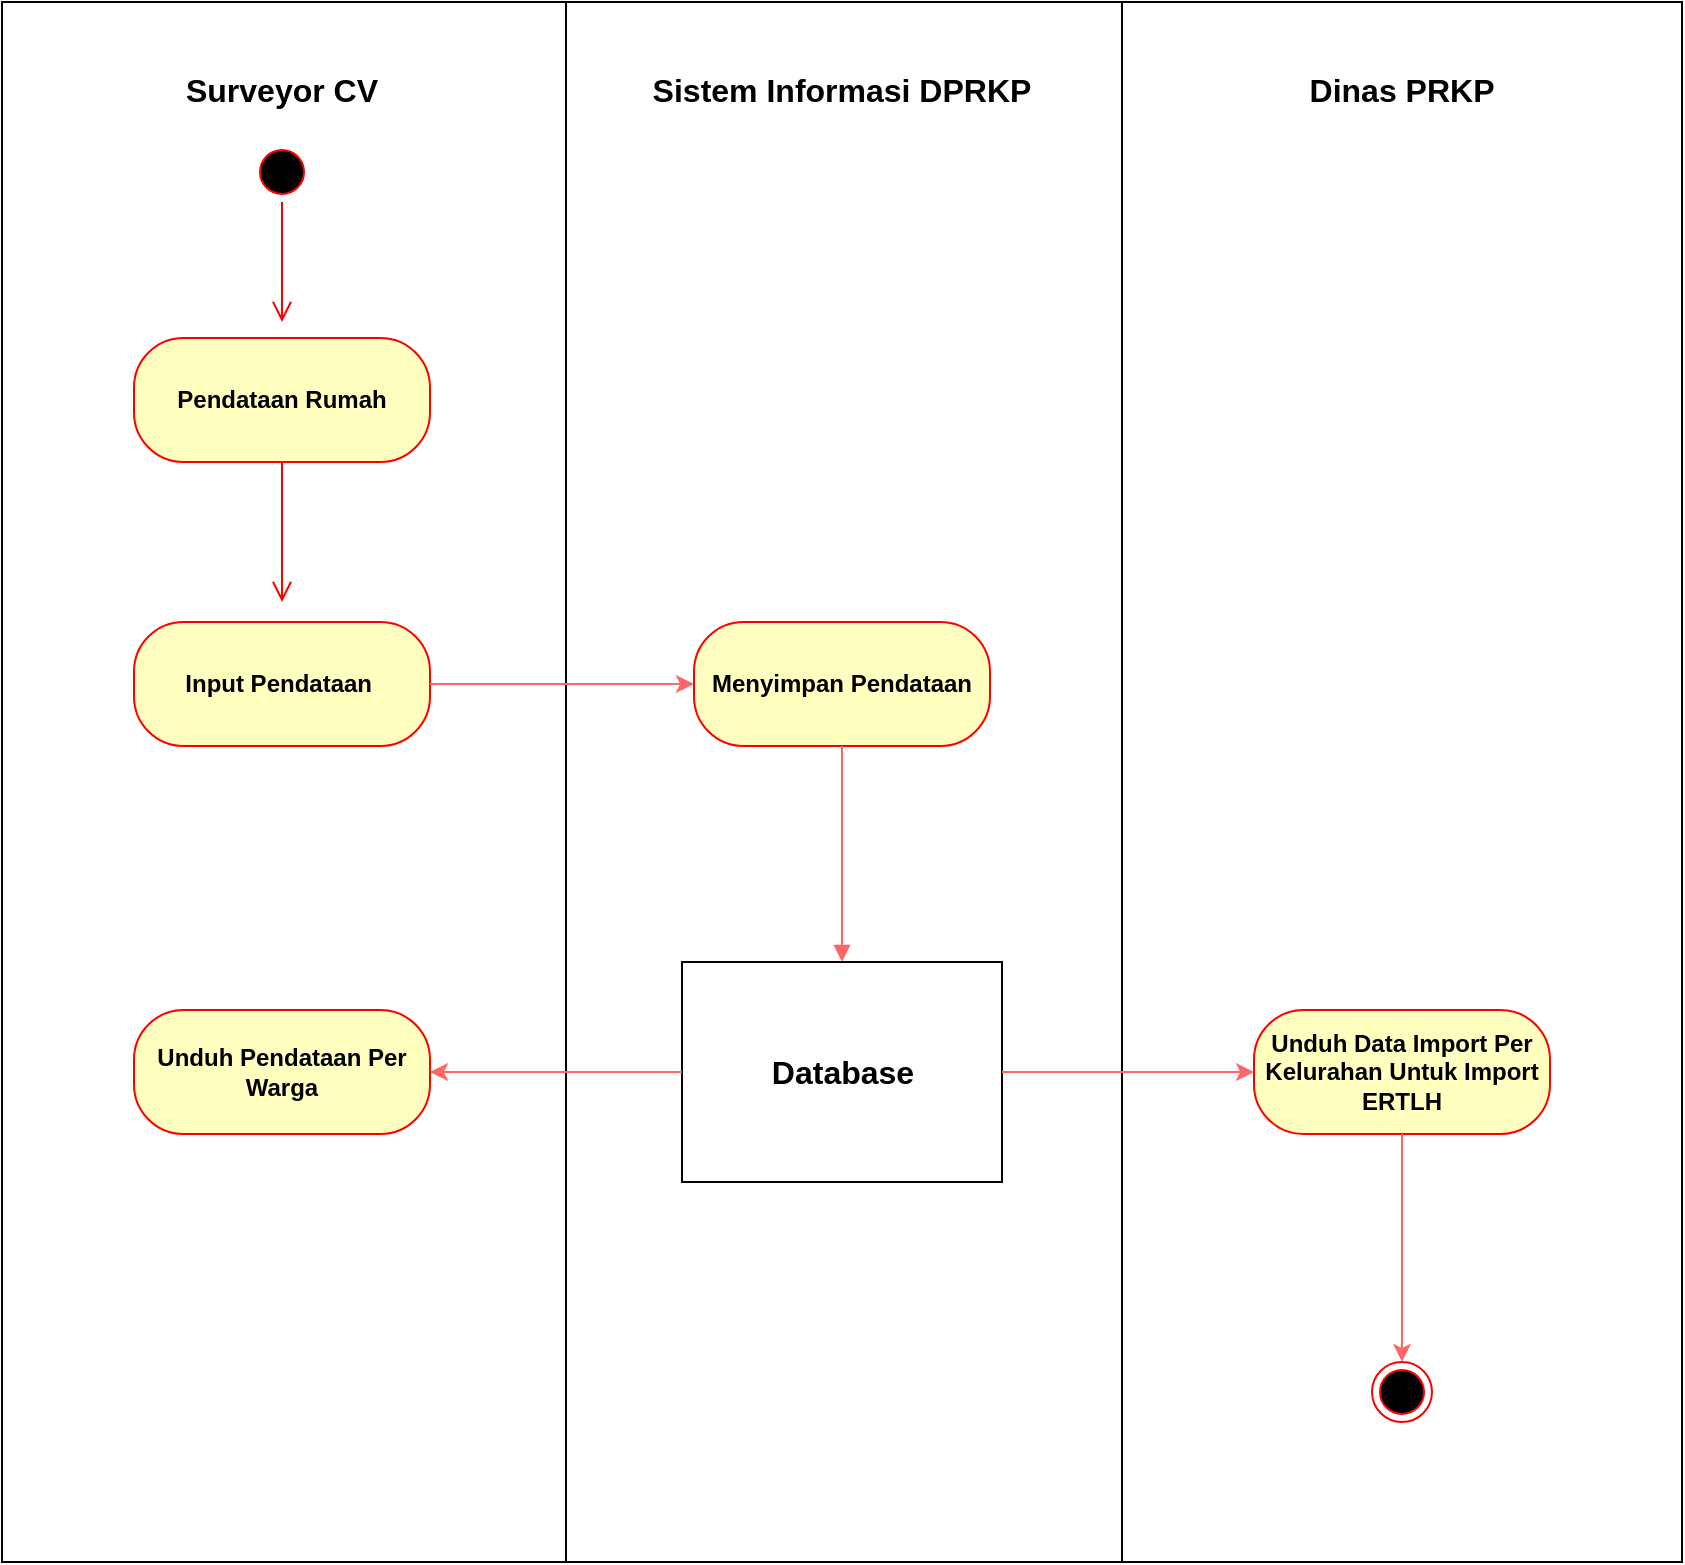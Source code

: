 <mxfile version="13.7.6" type="github"><diagram id="M-6_nHY1cDUSRKYvI6IK" name="Page-1"><mxGraphModel dx="1730" dy="913" grid="1" gridSize="10" guides="1" tooltips="1" connect="1" arrows="1" fold="1" page="1" pageScale="1" pageWidth="827" pageHeight="1169" math="0" shadow="0"><root><mxCell id="0"/><mxCell id="1" parent="0"/><mxCell id="R547sJcPqhLJ_ZiRgb1J-41" value="" style="shape=table;html=1;whiteSpace=wrap;startSize=0;container=1;collapsible=0;childLayout=tableLayout;" vertex="1" parent="1"><mxGeometry x="40" y="40" width="840" height="780" as="geometry"/></mxCell><mxCell id="R547sJcPqhLJ_ZiRgb1J-42" value="" style="shape=partialRectangle;html=1;whiteSpace=wrap;collapsible=0;dropTarget=0;pointerEvents=0;fillColor=none;top=0;left=0;bottom=0;right=0;points=[[0,0.5],[1,0.5]];portConstraint=eastwest;" vertex="1" parent="R547sJcPqhLJ_ZiRgb1J-41"><mxGeometry width="840" height="780" as="geometry"/></mxCell><mxCell id="R547sJcPqhLJ_ZiRgb1J-43" value="" style="shape=partialRectangle;html=1;whiteSpace=wrap;connectable=0;overflow=hidden;fillColor=none;top=0;left=0;bottom=0;right=0;" vertex="1" parent="R547sJcPqhLJ_ZiRgb1J-42"><mxGeometry width="282" height="780" as="geometry"/></mxCell><mxCell id="R547sJcPqhLJ_ZiRgb1J-44" value="" style="shape=partialRectangle;html=1;whiteSpace=wrap;connectable=0;overflow=hidden;fillColor=none;top=0;left=0;bottom=0;right=0;" vertex="1" parent="R547sJcPqhLJ_ZiRgb1J-42"><mxGeometry x="282" width="278" height="780" as="geometry"/></mxCell><mxCell id="R547sJcPqhLJ_ZiRgb1J-45" value="" style="shape=partialRectangle;html=1;whiteSpace=wrap;connectable=0;overflow=hidden;fillColor=none;top=0;left=0;bottom=0;right=0;" vertex="1" parent="R547sJcPqhLJ_ZiRgb1J-42"><mxGeometry x="560" width="280" height="780" as="geometry"/></mxCell><mxCell id="R547sJcPqhLJ_ZiRgb1J-46" value="Surveyor CV" style="text;align=center;fontStyle=1;verticalAlign=middle;spacingLeft=3;spacingRight=3;strokeColor=none;rotatable=0;points=[[0,0.5],[1,0.5]];portConstraint=eastwest;fontSize=16;" vertex="1" parent="1"><mxGeometry x="140" y="70" width="80" height="26" as="geometry"/></mxCell><mxCell id="R547sJcPqhLJ_ZiRgb1J-47" value="Sistem Informasi DPRKP" style="text;align=center;fontStyle=1;verticalAlign=middle;spacingLeft=3;spacingRight=3;strokeColor=none;rotatable=0;points=[[0,0.5],[1,0.5]];portConstraint=eastwest;fontSize=16;" vertex="1" parent="1"><mxGeometry x="420" y="70" width="80" height="26" as="geometry"/></mxCell><mxCell id="R547sJcPqhLJ_ZiRgb1J-48" value="Dinas PRKP" style="text;align=center;fontStyle=1;verticalAlign=middle;spacingLeft=3;spacingRight=3;strokeColor=none;rotatable=0;points=[[0,0.5],[1,0.5]];portConstraint=eastwest;fontSize=16;" vertex="1" parent="1"><mxGeometry x="700" y="70" width="80" height="26" as="geometry"/></mxCell><mxCell id="R547sJcPqhLJ_ZiRgb1J-51" value="" style="ellipse;html=1;shape=startState;fillColor=#000000;strokeColor=#ff0000;fontSize=16;" vertex="1" parent="1"><mxGeometry x="165" y="110" width="30" height="30" as="geometry"/></mxCell><mxCell id="R547sJcPqhLJ_ZiRgb1J-52" value="" style="edgeStyle=orthogonalEdgeStyle;html=1;verticalAlign=bottom;endArrow=open;endSize=8;strokeColor=#ff0000;fontSize=16;" edge="1" source="R547sJcPqhLJ_ZiRgb1J-51" parent="1"><mxGeometry relative="1" as="geometry"><mxPoint x="180" y="200" as="targetPoint"/></mxGeometry></mxCell><mxCell id="R547sJcPqhLJ_ZiRgb1J-54" value="&lt;b&gt;Pendataan Rumah&lt;/b&gt;" style="rounded=1;whiteSpace=wrap;html=1;arcSize=40;fontColor=#000000;fillColor=#ffffc0;strokeColor=#ff0000;" vertex="1" parent="1"><mxGeometry x="106" y="208" width="148" height="62" as="geometry"/></mxCell><mxCell id="R547sJcPqhLJ_ZiRgb1J-55" value="" style="edgeStyle=orthogonalEdgeStyle;html=1;verticalAlign=bottom;endArrow=open;endSize=8;strokeColor=#ff0000;fontSize=16;" edge="1" source="R547sJcPqhLJ_ZiRgb1J-54" parent="1"><mxGeometry relative="1" as="geometry"><mxPoint x="180" y="340" as="targetPoint"/><Array as="points"><mxPoint x="180" y="330"/></Array></mxGeometry></mxCell><mxCell id="R547sJcPqhLJ_ZiRgb1J-63" value="&lt;b&gt;Input Pendataan&amp;nbsp;&lt;/b&gt;" style="rounded=1;whiteSpace=wrap;html=1;arcSize=40;fontColor=#000000;fillColor=#ffffc0;strokeColor=#ff0000;" vertex="1" parent="1"><mxGeometry x="106" y="350" width="148" height="62" as="geometry"/></mxCell><mxCell id="R547sJcPqhLJ_ZiRgb1J-64" value="&lt;b&gt;Menyimpan Pendataan&lt;/b&gt;" style="rounded=1;whiteSpace=wrap;html=1;arcSize=40;fontColor=#000000;fillColor=#ffffc0;strokeColor=#ff0000;" vertex="1" parent="1"><mxGeometry x="386" y="350" width="148" height="62" as="geometry"/></mxCell><mxCell id="R547sJcPqhLJ_ZiRgb1J-71" value="" style="endArrow=classic;html=1;fontSize=16;entryX=0;entryY=0.5;entryDx=0;entryDy=0;exitX=1;exitY=0.5;exitDx=0;exitDy=0;fontColor=#FF6666;strokeColor=#FF6666;" edge="1" parent="1" source="R547sJcPqhLJ_ZiRgb1J-63" target="R547sJcPqhLJ_ZiRgb1J-64"><mxGeometry width="50" height="50" relative="1" as="geometry"><mxPoint x="220" y="150" as="sourcePoint"/><mxPoint x="270" y="100" as="targetPoint"/></mxGeometry></mxCell><mxCell id="R547sJcPqhLJ_ZiRgb1J-73" value="&lt;font color=&quot;#000000&quot;&gt;Database&lt;/font&gt;" style="html=1;fontSize=16;fontColor=#FF6666;fontStyle=1" vertex="1" parent="1"><mxGeometry x="380" y="520" width="160" height="110" as="geometry"/></mxCell><mxCell id="R547sJcPqhLJ_ZiRgb1J-74" value="" style="html=1;verticalAlign=bottom;endArrow=block;strokeColor=#FF6666;fontSize=16;entryX=0.5;entryY=0;entryDx=0;entryDy=0;exitX=0.5;exitY=1;exitDx=0;exitDy=0;" edge="1" parent="1" source="R547sJcPqhLJ_ZiRgb1J-64" target="R547sJcPqhLJ_ZiRgb1J-73"><mxGeometry x="0.25" width="80" relative="1" as="geometry"><mxPoint x="200" y="550" as="sourcePoint"/><mxPoint x="280" y="550" as="targetPoint"/><mxPoint as="offset"/></mxGeometry></mxCell><mxCell id="R547sJcPqhLJ_ZiRgb1J-75" value="&lt;b&gt;Unduh Pendataan Per Warga&lt;/b&gt;" style="rounded=1;whiteSpace=wrap;html=1;arcSize=40;fontColor=#000000;fillColor=#ffffc0;strokeColor=#ff0000;" vertex="1" parent="1"><mxGeometry x="106" y="544" width="148" height="62" as="geometry"/></mxCell><mxCell id="R547sJcPqhLJ_ZiRgb1J-76" value="" style="endArrow=classic;html=1;strokeColor=#FF6666;fontSize=16;fontColor=#000000;entryX=1;entryY=0.5;entryDx=0;entryDy=0;exitX=0;exitY=0.5;exitDx=0;exitDy=0;" edge="1" parent="1" source="R547sJcPqhLJ_ZiRgb1J-73" target="R547sJcPqhLJ_ZiRgb1J-75"><mxGeometry width="50" height="50" relative="1" as="geometry"><mxPoint x="100" y="520" as="sourcePoint"/><mxPoint x="150" y="470" as="targetPoint"/></mxGeometry></mxCell><mxCell id="R547sJcPqhLJ_ZiRgb1J-77" value="&lt;b&gt;Unduh Data Import Per Kelurahan Untuk Import ERTLH&lt;/b&gt;" style="rounded=1;whiteSpace=wrap;html=1;arcSize=40;fontColor=#000000;fillColor=#ffffc0;strokeColor=#ff0000;" vertex="1" parent="1"><mxGeometry x="666" y="544" width="148" height="62" as="geometry"/></mxCell><mxCell id="R547sJcPqhLJ_ZiRgb1J-79" value="" style="endArrow=classic;html=1;strokeColor=#FF6666;fontSize=16;fontColor=#000000;exitX=1;exitY=0.5;exitDx=0;exitDy=0;entryX=0;entryY=0.5;entryDx=0;entryDy=0;" edge="1" parent="1" source="R547sJcPqhLJ_ZiRgb1J-73" target="R547sJcPqhLJ_ZiRgb1J-77"><mxGeometry width="50" height="50" relative="1" as="geometry"><mxPoint x="100" y="510" as="sourcePoint"/><mxPoint x="150" y="460" as="targetPoint"/></mxGeometry></mxCell><mxCell id="R547sJcPqhLJ_ZiRgb1J-80" value="" style="ellipse;html=1;shape=endState;fillColor=#000000;strokeColor=#ff0000;fontSize=16;fontColor=#000000;" vertex="1" parent="1"><mxGeometry x="725" y="720" width="30" height="30" as="geometry"/></mxCell><mxCell id="R547sJcPqhLJ_ZiRgb1J-81" value="" style="endArrow=classic;html=1;strokeColor=#FF6666;fontSize=16;fontColor=#000000;entryX=0.5;entryY=0;entryDx=0;entryDy=0;exitX=0.5;exitY=1;exitDx=0;exitDy=0;" edge="1" parent="1" source="R547sJcPqhLJ_ZiRgb1J-77" target="R547sJcPqhLJ_ZiRgb1J-80"><mxGeometry width="50" height="50" relative="1" as="geometry"><mxPoint x="660" y="700" as="sourcePoint"/><mxPoint x="710" y="650" as="targetPoint"/></mxGeometry></mxCell></root></mxGraphModel></diagram></mxfile>